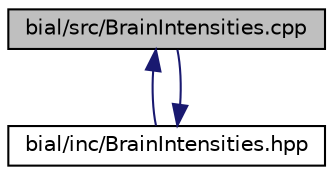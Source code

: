 digraph "bial/src/BrainIntensities.cpp"
{
  edge [fontname="Helvetica",fontsize="10",labelfontname="Helvetica",labelfontsize="10"];
  node [fontname="Helvetica",fontsize="10",shape=record];
  Node1 [label="bial/src/BrainIntensities.cpp",height=0.2,width=0.4,color="black", fillcolor="grey75", style="filled", fontcolor="black"];
  Node1 -> Node2 [dir="back",color="midnightblue",fontsize="10",style="solid",fontname="Helvetica"];
  Node2 [label="bial/inc/BrainIntensities.hpp",height=0.2,width=0.4,color="black", fillcolor="white", style="filled",URL="$_brain_intensities_8hpp.html"];
  Node2 -> Node1 [dir="back",color="midnightblue",fontsize="10",style="solid",fontname="Helvetica"];
}
